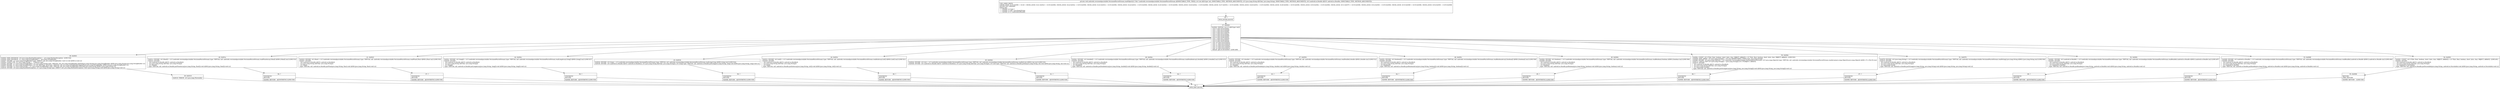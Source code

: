 digraph "CFG forandroidx.versionedparcelable.VersionedParcelStream.readObject(ILjava\/lang\/String;Landroid\/os\/Bundle;)V" {
Node_35 [shape=record,label="{35\:\ ?|MTH_ENTER_BLOCK\l}"];
Node_37 [shape=record,label="{37\:\ 0x0000|0x0000: SWITCH  (r4 I:?? A[D('type' int)])\l case 0: goto B:54:0x0091\l case 1: goto B:53:0x0089\l case 2: goto B:52:0x0081\l case 3: goto B:51:0x0079\l case 4: goto B:50:0x006c\l case 5: goto B:49:0x0064\l case 6: goto B:48:0x005c\l case 7: goto B:47:0x0054\l case 8: goto B:46:0x004c\l case 9: goto B:45:0x0044\l case 10: goto B:44:0x003c\l case 11: goto B:43:0x0034\l case 12: goto B:42:0x002c\l case 13: goto B:41:0x0023\l case 14: goto B:40:0x001a\l default: goto B:38:0x0003  (LINE:489)\l}"];
Node_38 [shape=record,label="{38\:\ 0x0003|0x0003: NEW_INSTANCE  (r0 I:java.lang.RuntimeException) =  java.lang.RuntimeException  (LINE:536)\l0x0005: NEW_INSTANCE  (r1 I:java.lang.StringBuilder) =  java.lang.StringBuilder \l0x0007: INVOKE  (r1 I:java.lang.StringBuilder) type: DIRECT call: java.lang.StringBuilder.\<init\>():void A[MD:():void (c)]\l0x000a: CONST_STR  (r2 I:java.lang.String) =  \"Unknown type \" \l0x000c: INVOKE  (r1 I:java.lang.StringBuilder), (r2 I:java.lang.String) type: VIRTUAL call: java.lang.StringBuilder.append(java.lang.String):java.lang.StringBuilder A[MD:(java.lang.String):java.lang.StringBuilder (c)]\l0x000f: INVOKE  (r1 I:java.lang.StringBuilder), (r4 I:int A[D('type' int)]) type: VIRTUAL call: java.lang.StringBuilder.append(int):java.lang.StringBuilder A[MD:(int):java.lang.StringBuilder (c)]\l0x0012: INVOKE  (r1 I:java.lang.String) = (r1 I:java.lang.StringBuilder) type: VIRTUAL call: java.lang.StringBuilder.toString():java.lang.String A[MD:():java.lang.String (c)]\l0x0016: INVOKE  (r0 I:java.lang.RuntimeException), (r1 I:java.lang.String) type: DIRECT call: java.lang.RuntimeException.\<init\>(java.lang.String):void A[MD:(java.lang.String):void (c)]\l}"];
Node_39 [shape=record,label="{39\:\ 0x0019|0x0019: THROW  (r0 I:java.lang.Throwable) \l}"];
Node_36 [shape=record,label="{36\:\ ?|MTH_EXIT_BLOCK\l}"];
Node_40 [shape=record,label="{40\:\ 0x001a|0x001a: INVOKE  (r0 I:float[]) = (r3 I:androidx.versionedparcelable.VersionedParcelStream) type: VIRTUAL call: androidx.versionedparcelable.VersionedParcelStream.readFloatArray():float[] A[MD:():float[] (m)] (LINE:533)\l0x001e: INVOKE  \l  (r6 I:android.os.Bundle A[D('b' android.os.Bundle)])\l  (r5 I:java.lang.String A[D('key' java.lang.String)])\l  (r0 I:float[])\l type: VIRTUAL call: android.os.Bundle.putFloatArray(java.lang.String, float[]):void A[MD:(java.lang.String, float[]):void (c)]\l}"];
Node_56 [shape=record,label="{56\:\ ?|SYNTHETIC\lRETURN\l|0x0096: RETURN   A[SYNTHETIC] (LINE:538)\l}"];
Node_41 [shape=record,label="{41\:\ 0x0023|0x0023: INVOKE  (r0 I:float) = (r3 I:androidx.versionedparcelable.VersionedParcelStream) type: VIRTUAL call: androidx.versionedparcelable.VersionedParcelStream.readFloat():float A[MD:():float (m)] (LINE:530)\l0x0027: INVOKE  \l  (r6 I:android.os.Bundle A[D('b' android.os.Bundle)])\l  (r5 I:java.lang.String A[D('key' java.lang.String)])\l  (r0 I:float)\l type: VIRTUAL call: android.os.Bundle.putFloat(java.lang.String, float):void A[MD:(java.lang.String, float):void (c)]\l}"];
Node_57 [shape=record,label="{57\:\ ?|SYNTHETIC\lRETURN\l|0x0096: RETURN   A[SYNTHETIC] (LINE:538)\l}"];
Node_42 [shape=record,label="{42\:\ 0x002c|0x002c: INVOKE  (r0 I:long[]) = (r3 I:androidx.versionedparcelable.VersionedParcelStream) type: VIRTUAL call: androidx.versionedparcelable.VersionedParcelStream.readLongArray():long[] A[MD:():long[] (m)] (LINE:527)\l0x0030: INVOKE  \l  (r6 I:android.os.Bundle A[D('b' android.os.Bundle)])\l  (r5 I:java.lang.String A[D('key' java.lang.String)])\l  (r0 I:long[])\l type: VIRTUAL call: android.os.Bundle.putLongArray(java.lang.String, long[]):void A[MD:(java.lang.String, long[]):void (c)]\l}"];
Node_58 [shape=record,label="{58\:\ ?|SYNTHETIC\lRETURN\l|0x0096: RETURN   A[SYNTHETIC] (LINE:538)\l}"];
Node_43 [shape=record,label="{43\:\ 0x0034|0x0034: INVOKE  (r0 I:long) = (r3 I:androidx.versionedparcelable.VersionedParcelStream) type: VIRTUAL call: androidx.versionedparcelable.VersionedParcelStream.readLong():long A[MD:():long (m)] (LINE:524)\l0x0038: INVOKE  (r6 I:android.os.Bundle A[D('b' android.os.Bundle)]), (r5 I:java.lang.String A[D('key' java.lang.String)]), (r0 I:long) type: VIRTUAL call: android.os.Bundle.putLong(java.lang.String, long):void A[MD:(java.lang.String, long):void (c)]\l}"];
Node_59 [shape=record,label="{59\:\ ?|SYNTHETIC\lRETURN\l|0x0096: RETURN   A[SYNTHETIC] (LINE:538)\l}"];
Node_44 [shape=record,label="{44\:\ 0x003c|0x003c: INVOKE  (r0 I:int[]) = (r3 I:androidx.versionedparcelable.VersionedParcelStream) type: VIRTUAL call: androidx.versionedparcelable.VersionedParcelStream.readIntArray():int[] A[MD:():int[] (m)] (LINE:521)\l0x0040: INVOKE  \l  (r6 I:android.os.Bundle A[D('b' android.os.Bundle)])\l  (r5 I:java.lang.String A[D('key' java.lang.String)])\l  (r0 I:int[])\l type: VIRTUAL call: android.os.Bundle.putIntArray(java.lang.String, int[]):void A[MD:(java.lang.String, int[]):void (c)]\l}"];
Node_60 [shape=record,label="{60\:\ ?|SYNTHETIC\lRETURN\l|0x0096: RETURN   A[SYNTHETIC] (LINE:538)\l}"];
Node_45 [shape=record,label="{45\:\ 0x0044|0x0044: INVOKE  (r0 I:int) = (r3 I:androidx.versionedparcelable.VersionedParcelStream) type: VIRTUAL call: androidx.versionedparcelable.VersionedParcelStream.readInt():int A[MD:():int (m)] (LINE:518)\l0x0048: INVOKE  (r6 I:android.os.Bundle A[D('b' android.os.Bundle)]), (r5 I:java.lang.String A[D('key' java.lang.String)]), (r0 I:int) type: VIRTUAL call: android.os.Bundle.putInt(java.lang.String, int):void A[MD:(java.lang.String, int):void (c)]\l}"];
Node_61 [shape=record,label="{61\:\ ?|SYNTHETIC\lRETURN\l|0x0096: RETURN   A[SYNTHETIC] (LINE:538)\l}"];
Node_46 [shape=record,label="{46\:\ 0x004c|0x004c: INVOKE  (r0 I:double[]) = (r3 I:androidx.versionedparcelable.VersionedParcelStream) type: VIRTUAL call: androidx.versionedparcelable.VersionedParcelStream.readDoubleArray():double[] A[MD:():double[] (m)] (LINE:515)\l0x0050: INVOKE  \l  (r6 I:android.os.Bundle A[D('b' android.os.Bundle)])\l  (r5 I:java.lang.String A[D('key' java.lang.String)])\l  (r0 I:double[])\l type: VIRTUAL call: android.os.Bundle.putDoubleArray(java.lang.String, double[]):void A[MD:(java.lang.String, double[]):void (c)]\l}"];
Node_62 [shape=record,label="{62\:\ ?|SYNTHETIC\lRETURN\l|0x0096: RETURN   A[SYNTHETIC] (LINE:538)\l}"];
Node_47 [shape=record,label="{47\:\ 0x0054|0x0054: INVOKE  (r0 I:double) = (r3 I:androidx.versionedparcelable.VersionedParcelStream) type: VIRTUAL call: androidx.versionedparcelable.VersionedParcelStream.readDouble():double A[MD:():double (m)] (LINE:512)\l0x0058: INVOKE  \l  (r6 I:android.os.Bundle A[D('b' android.os.Bundle)])\l  (r5 I:java.lang.String A[D('key' java.lang.String)])\l  (r0 I:double)\l type: VIRTUAL call: android.os.Bundle.putDouble(java.lang.String, double):void A[MD:(java.lang.String, double):void (c)]\l}"];
Node_63 [shape=record,label="{63\:\ ?|SYNTHETIC\lRETURN\l|0x0096: RETURN   A[SYNTHETIC] (LINE:538)\l}"];
Node_48 [shape=record,label="{48\:\ 0x005c|0x005c: INVOKE  (r0 I:boolean[]) = (r3 I:androidx.versionedparcelable.VersionedParcelStream) type: VIRTUAL call: androidx.versionedparcelable.VersionedParcelStream.readBooleanArray():boolean[] A[MD:():boolean[] (m)] (LINE:509)\l0x0060: INVOKE  \l  (r6 I:android.os.Bundle A[D('b' android.os.Bundle)])\l  (r5 I:java.lang.String A[D('key' java.lang.String)])\l  (r0 I:boolean[])\l type: VIRTUAL call: android.os.Bundle.putBooleanArray(java.lang.String, boolean[]):void A[MD:(java.lang.String, boolean[]):void (c)]\l}"];
Node_64 [shape=record,label="{64\:\ ?|SYNTHETIC\lRETURN\l|0x0096: RETURN   A[SYNTHETIC] (LINE:538)\l}"];
Node_49 [shape=record,label="{49\:\ 0x0064|0x0064: INVOKE  (r0 I:boolean) = (r3 I:androidx.versionedparcelable.VersionedParcelStream) type: VIRTUAL call: androidx.versionedparcelable.VersionedParcelStream.readBoolean():boolean A[MD:():boolean (m)] (LINE:506)\l0x0068: INVOKE  \l  (r6 I:android.os.Bundle A[D('b' android.os.Bundle)])\l  (r5 I:java.lang.String A[D('key' java.lang.String)])\l  (r0 I:boolean)\l type: VIRTUAL call: android.os.Bundle.putBoolean(java.lang.String, boolean):void A[MD:(java.lang.String, boolean):void (c)]\l}"];
Node_65 [shape=record,label="{65\:\ ?|SYNTHETIC\lRETURN\l|0x0096: RETURN   A[SYNTHETIC] (LINE:538)\l}"];
Node_50 [shape=record,label="{50\:\ 0x006c|0x006c: CONST  (r0 I:??[int, float, boolean, short, byte, char, OBJECT, ARRAY]) = (0 ??[int, float, boolean, short, byte, char, OBJECT, ARRAY])  (LINE:503)\l0x006d: NEW_ARRAY  (r0 I:java.lang.String[]) = (r0 I:int A[IMMUTABLE_TYPE]) type: java.lang.String[] \l0x006f: INVOKE  (r0 I:java.lang.Object[]) = (r3 I:androidx.versionedparcelable.VersionedParcelStream), (r0 I:java.lang.Object[]) type: VIRTUAL call: androidx.versionedparcelable.VersionedParcelStream.readArray(java.lang.Object[]):java.lang.Object[] A[MD:\<T\>:(T[]):T[] (m)]\l0x0073: CHECK_CAST (r0 I:java.lang.String[]) = (java.lang.String[]) (r0 I:??[OBJECT, ARRAY]) \l0x0075: INVOKE  \l  (r6 I:android.os.Bundle A[D('b' android.os.Bundle)])\l  (r5 I:java.lang.String A[D('key' java.lang.String)])\l  (r0 I:java.lang.String[])\l type: VIRTUAL call: android.os.Bundle.putStringArray(java.lang.String, java.lang.String[]):void A[MD:(java.lang.String, java.lang.String[]):void (c)]\l}"];
Node_66 [shape=record,label="{66\:\ ?|SYNTHETIC\lRETURN\l|0x0096: RETURN   A[SYNTHETIC] (LINE:538)\l}"];
Node_51 [shape=record,label="{51\:\ 0x0079|0x0079: INVOKE  (r0 I:java.lang.String) = (r3 I:androidx.versionedparcelable.VersionedParcelStream) type: VIRTUAL call: androidx.versionedparcelable.VersionedParcelStream.readString():java.lang.String A[MD:():java.lang.String (m)] (LINE:500)\l0x007d: INVOKE  \l  (r6 I:android.os.Bundle A[D('b' android.os.Bundle)])\l  (r5 I:java.lang.String A[D('key' java.lang.String)])\l  (r0 I:java.lang.String)\l type: VIRTUAL call: android.os.Bundle.putString(java.lang.String, java.lang.String):void A[MD:(java.lang.String, java.lang.String):void (c)]\l}"];
Node_67 [shape=record,label="{67\:\ ?|SYNTHETIC\lRETURN\l|0x0096: RETURN   A[SYNTHETIC] (LINE:538)\l}"];
Node_52 [shape=record,label="{52\:\ 0x0081|0x0081: INVOKE  (r0 I:android.os.Bundle) = (r3 I:androidx.versionedparcelable.VersionedParcelStream) type: VIRTUAL call: androidx.versionedparcelable.VersionedParcelStream.readBundle():android.os.Bundle A[MD:():android.os.Bundle (m)] (LINE:497)\l0x0085: INVOKE  \l  (r6 I:android.os.Bundle A[D('b' android.os.Bundle)])\l  (r5 I:java.lang.String A[D('key' java.lang.String)])\l  (r0 I:android.os.Bundle)\l type: VIRTUAL call: android.os.Bundle.putBundle(java.lang.String, android.os.Bundle):void A[MD:(java.lang.String, android.os.Bundle):void (c)]\l}"];
Node_68 [shape=record,label="{68\:\ ?|SYNTHETIC\lRETURN\l|0x0096: RETURN   A[SYNTHETIC] (LINE:538)\l}"];
Node_53 [shape=record,label="{53\:\ 0x0089|0x0089: INVOKE  (r0 I:android.os.Bundle) = (r3 I:androidx.versionedparcelable.VersionedParcelStream) type: VIRTUAL call: androidx.versionedparcelable.VersionedParcelStream.readBundle():android.os.Bundle A[MD:():android.os.Bundle (m)] (LINE:494)\l0x008d: INVOKE  \l  (r6 I:android.os.Bundle A[D('b' android.os.Bundle)])\l  (r5 I:java.lang.String A[D('key' java.lang.String)])\l  (r0 I:android.os.Bundle)\l type: VIRTUAL call: android.os.Bundle.putBundle(java.lang.String, android.os.Bundle):void A[MD:(java.lang.String, android.os.Bundle):void (c)]\l}"];
Node_69 [shape=record,label="{69\:\ ?|SYNTHETIC\lRETURN\l|0x0096: RETURN   A[SYNTHETIC] (LINE:538)\l}"];
Node_54 [shape=record,label="{54\:\ 0x0091|0x0091: CONST  (r0 I:??[int, float, boolean, short, byte, char, OBJECT, ARRAY]) = (0 ??[int, float, boolean, short, byte, char, OBJECT, ARRAY])  (LINE:491)\l0x0092: INVOKE  \l  (r6 I:android.os.Bundle A[D('b' android.os.Bundle)])\l  (r5 I:java.lang.String A[D('key' java.lang.String)])\l  (r0 I:android.os.Parcelable)\l type: VIRTUAL call: android.os.Bundle.putParcelable(java.lang.String, android.os.Parcelable):void A[MD:(java.lang.String, android.os.Parcelable):void (c)]\l}"];
Node_55 [shape=record,label="{55\:\ 0x0096|RETURN\lORIG_RETURN\l|0x0096: RETURN    (LINE:538)\l}"];
MethodNode[shape=record,label="{private void androidx.versionedparcelable.VersionedParcelStream.readObject((r3 'this' I:androidx.versionedparcelable.VersionedParcelStream A[IMMUTABLE_TYPE, THIS]), (r4 I:int A[D('type' int), IMMUTABLE_TYPE, METHOD_ARGUMENT]), (r5 I:java.lang.String A[D('key' java.lang.String), IMMUTABLE_TYPE, METHOD_ARGUMENT]), (r6 I:android.os.Bundle A[D('b' android.os.Bundle), IMMUTABLE_TYPE, METHOD_ARGUMENT]))  | USE_LINES_HINTS\lCROSS_EDGE: B:55:0x0096 \-\> B:36:?, CROSS_EDGE: B:41:0x0023 \-\> B:55:0x0096, CROSS_EDGE: B:42:0x002c \-\> B:55:0x0096, CROSS_EDGE: B:43:0x0034 \-\> B:55:0x0096, CROSS_EDGE: B:44:0x003c \-\> B:55:0x0096, CROSS_EDGE: B:45:0x0044 \-\> B:55:0x0096, CROSS_EDGE: B:46:0x004c \-\> B:55:0x0096, CROSS_EDGE: B:47:0x0054 \-\> B:55:0x0096, CROSS_EDGE: B:48:0x005c \-\> B:55:0x0096, CROSS_EDGE: B:49:0x0064 \-\> B:55:0x0096, CROSS_EDGE: B:50:0x006c \-\> B:55:0x0096, CROSS_EDGE: B:51:0x0079 \-\> B:55:0x0096, CROSS_EDGE: B:52:0x0081 \-\> B:55:0x0096, CROSS_EDGE: B:53:0x0089 \-\> B:55:0x0096, CROSS_EDGE: B:54:0x0091 \-\> B:55:0x0096\lINLINE_NOT_NEEDED\lDebug Info:\l  \-1 \-0x00b9: r4 'type' I\l  \-1 \-0x00b9: r5 'key' Ljava\/lang\/String;\l  \-1 \-0x00b9: r6 'b' Landroid\/os\/Bundle;\l}"];
MethodNode -> Node_35;Node_35 -> Node_37;
Node_37 -> Node_38;
Node_37 -> Node_40;
Node_37 -> Node_41;
Node_37 -> Node_42;
Node_37 -> Node_43;
Node_37 -> Node_44;
Node_37 -> Node_45;
Node_37 -> Node_46;
Node_37 -> Node_47;
Node_37 -> Node_48;
Node_37 -> Node_49;
Node_37 -> Node_50;
Node_37 -> Node_51;
Node_37 -> Node_52;
Node_37 -> Node_53;
Node_37 -> Node_54;
Node_38 -> Node_39;
Node_39 -> Node_36;
Node_40 -> Node_56;
Node_56 -> Node_36;
Node_41 -> Node_57;
Node_57 -> Node_36;
Node_42 -> Node_58;
Node_58 -> Node_36;
Node_43 -> Node_59;
Node_59 -> Node_36;
Node_44 -> Node_60;
Node_60 -> Node_36;
Node_45 -> Node_61;
Node_61 -> Node_36;
Node_46 -> Node_62;
Node_62 -> Node_36;
Node_47 -> Node_63;
Node_63 -> Node_36;
Node_48 -> Node_64;
Node_64 -> Node_36;
Node_49 -> Node_65;
Node_65 -> Node_36;
Node_50 -> Node_66;
Node_66 -> Node_36;
Node_51 -> Node_67;
Node_67 -> Node_36;
Node_52 -> Node_68;
Node_68 -> Node_36;
Node_53 -> Node_69;
Node_69 -> Node_36;
Node_54 -> Node_55;
Node_55 -> Node_36;
}

